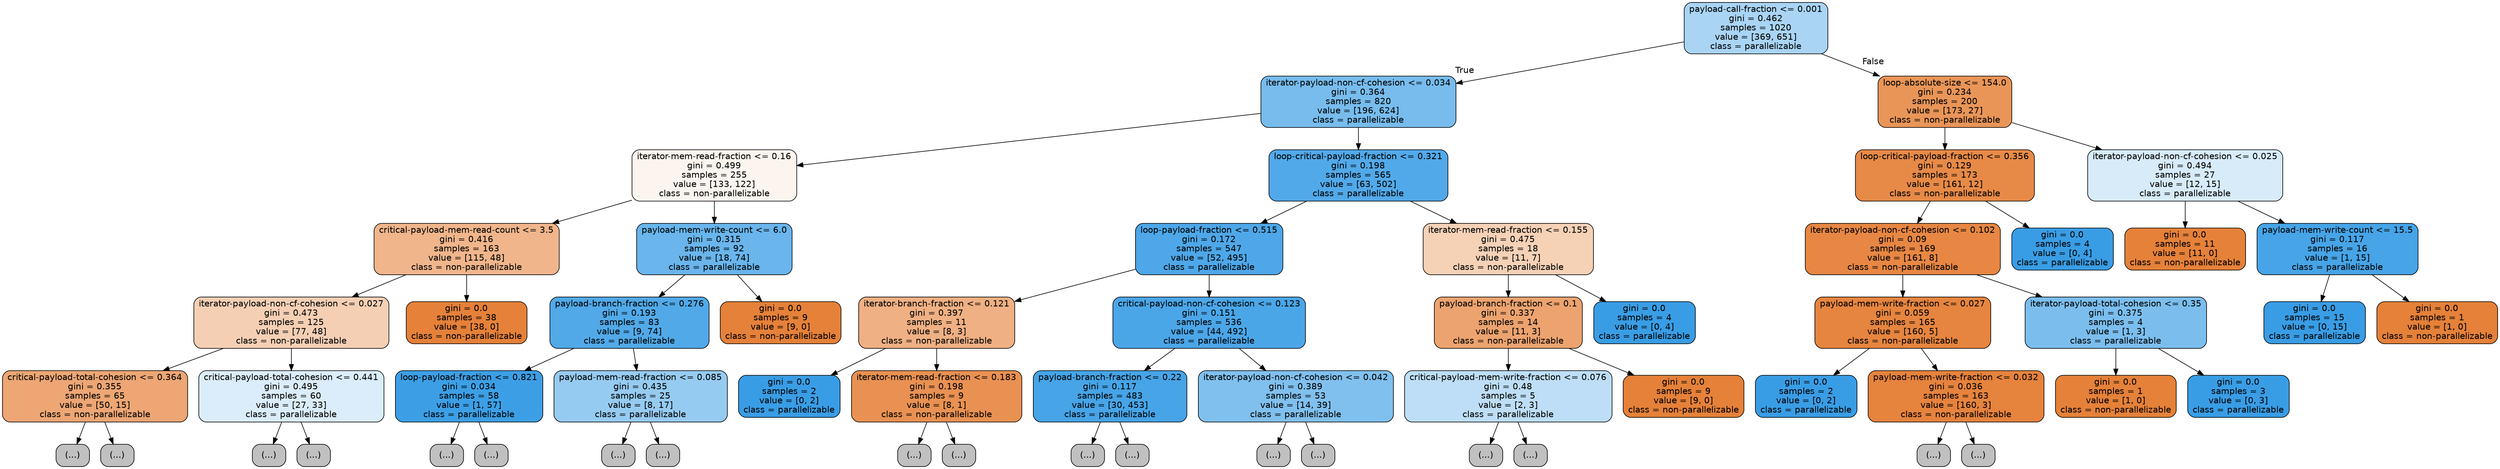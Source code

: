 digraph Tree {
node [shape=box, style="filled, rounded", color="black", fontname=helvetica] ;
edge [fontname=helvetica] ;
0 [label="payload-call-fraction <= 0.001\ngini = 0.462\nsamples = 1020\nvalue = [369, 651]\nclass = parallelizable", fillcolor="#399de56e"] ;
1 [label="iterator-payload-non-cf-cohesion <= 0.034\ngini = 0.364\nsamples = 820\nvalue = [196, 624]\nclass = parallelizable", fillcolor="#399de5af"] ;
0 -> 1 [labeldistance=2.5, labelangle=45, headlabel="True"] ;
2 [label="iterator-mem-read-fraction <= 0.16\ngini = 0.499\nsamples = 255\nvalue = [133, 122]\nclass = non-parallelizable", fillcolor="#e5813915"] ;
1 -> 2 ;
3 [label="critical-payload-mem-read-count <= 3.5\ngini = 0.416\nsamples = 163\nvalue = [115, 48]\nclass = non-parallelizable", fillcolor="#e5813995"] ;
2 -> 3 ;
4 [label="iterator-payload-non-cf-cohesion <= 0.027\ngini = 0.473\nsamples = 125\nvalue = [77, 48]\nclass = non-parallelizable", fillcolor="#e5813960"] ;
3 -> 4 ;
5 [label="critical-payload-total-cohesion <= 0.364\ngini = 0.355\nsamples = 65\nvalue = [50, 15]\nclass = non-parallelizable", fillcolor="#e58139b3"] ;
4 -> 5 ;
6 [label="(...)", fillcolor="#C0C0C0"] ;
5 -> 6 ;
19 [label="(...)", fillcolor="#C0C0C0"] ;
5 -> 19 ;
30 [label="critical-payload-total-cohesion <= 0.441\ngini = 0.495\nsamples = 60\nvalue = [27, 33]\nclass = parallelizable", fillcolor="#399de52e"] ;
4 -> 30 ;
31 [label="(...)", fillcolor="#C0C0C0"] ;
30 -> 31 ;
48 [label="(...)", fillcolor="#C0C0C0"] ;
30 -> 48 ;
53 [label="gini = 0.0\nsamples = 38\nvalue = [38, 0]\nclass = non-parallelizable", fillcolor="#e58139ff"] ;
3 -> 53 ;
54 [label="payload-mem-write-count <= 6.0\ngini = 0.315\nsamples = 92\nvalue = [18, 74]\nclass = parallelizable", fillcolor="#399de5c1"] ;
2 -> 54 ;
55 [label="payload-branch-fraction <= 0.276\ngini = 0.193\nsamples = 83\nvalue = [9, 74]\nclass = parallelizable", fillcolor="#399de5e0"] ;
54 -> 55 ;
56 [label="loop-payload-fraction <= 0.821\ngini = 0.034\nsamples = 58\nvalue = [1, 57]\nclass = parallelizable", fillcolor="#399de5fb"] ;
55 -> 56 ;
57 [label="(...)", fillcolor="#C0C0C0"] ;
56 -> 57 ;
60 [label="(...)", fillcolor="#C0C0C0"] ;
56 -> 60 ;
61 [label="payload-mem-read-fraction <= 0.085\ngini = 0.435\nsamples = 25\nvalue = [8, 17]\nclass = parallelizable", fillcolor="#399de587"] ;
55 -> 61 ;
62 [label="(...)", fillcolor="#C0C0C0"] ;
61 -> 62 ;
71 [label="(...)", fillcolor="#C0C0C0"] ;
61 -> 71 ;
74 [label="gini = 0.0\nsamples = 9\nvalue = [9, 0]\nclass = non-parallelizable", fillcolor="#e58139ff"] ;
54 -> 74 ;
75 [label="loop-critical-payload-fraction <= 0.321\ngini = 0.198\nsamples = 565\nvalue = [63, 502]\nclass = parallelizable", fillcolor="#399de5df"] ;
1 -> 75 ;
76 [label="loop-payload-fraction <= 0.515\ngini = 0.172\nsamples = 547\nvalue = [52, 495]\nclass = parallelizable", fillcolor="#399de5e4"] ;
75 -> 76 ;
77 [label="iterator-branch-fraction <= 0.121\ngini = 0.397\nsamples = 11\nvalue = [8, 3]\nclass = non-parallelizable", fillcolor="#e581399f"] ;
76 -> 77 ;
78 [label="gini = 0.0\nsamples = 2\nvalue = [0, 2]\nclass = parallelizable", fillcolor="#399de5ff"] ;
77 -> 78 ;
79 [label="iterator-mem-read-fraction <= 0.183\ngini = 0.198\nsamples = 9\nvalue = [8, 1]\nclass = non-parallelizable", fillcolor="#e58139df"] ;
77 -> 79 ;
80 [label="(...)", fillcolor="#C0C0C0"] ;
79 -> 80 ;
81 [label="(...)", fillcolor="#C0C0C0"] ;
79 -> 81 ;
82 [label="critical-payload-non-cf-cohesion <= 0.123\ngini = 0.151\nsamples = 536\nvalue = [44, 492]\nclass = parallelizable", fillcolor="#399de5e8"] ;
76 -> 82 ;
83 [label="payload-branch-fraction <= 0.22\ngini = 0.117\nsamples = 483\nvalue = [30, 453]\nclass = parallelizable", fillcolor="#399de5ee"] ;
82 -> 83 ;
84 [label="(...)", fillcolor="#C0C0C0"] ;
83 -> 84 ;
113 [label="(...)", fillcolor="#C0C0C0"] ;
83 -> 113 ;
128 [label="iterator-payload-non-cf-cohesion <= 0.042\ngini = 0.389\nsamples = 53\nvalue = [14, 39]\nclass = parallelizable", fillcolor="#399de5a3"] ;
82 -> 128 ;
129 [label="(...)", fillcolor="#C0C0C0"] ;
128 -> 129 ;
138 [label="(...)", fillcolor="#C0C0C0"] ;
128 -> 138 ;
147 [label="iterator-mem-read-fraction <= 0.155\ngini = 0.475\nsamples = 18\nvalue = [11, 7]\nclass = non-parallelizable", fillcolor="#e581395d"] ;
75 -> 147 ;
148 [label="payload-branch-fraction <= 0.1\ngini = 0.337\nsamples = 14\nvalue = [11, 3]\nclass = non-parallelizable", fillcolor="#e58139b9"] ;
147 -> 148 ;
149 [label="critical-payload-mem-write-fraction <= 0.076\ngini = 0.48\nsamples = 5\nvalue = [2, 3]\nclass = parallelizable", fillcolor="#399de555"] ;
148 -> 149 ;
150 [label="(...)", fillcolor="#C0C0C0"] ;
149 -> 150 ;
151 [label="(...)", fillcolor="#C0C0C0"] ;
149 -> 151 ;
152 [label="gini = 0.0\nsamples = 9\nvalue = [9, 0]\nclass = non-parallelizable", fillcolor="#e58139ff"] ;
148 -> 152 ;
153 [label="gini = 0.0\nsamples = 4\nvalue = [0, 4]\nclass = parallelizable", fillcolor="#399de5ff"] ;
147 -> 153 ;
154 [label="loop-absolute-size <= 154.0\ngini = 0.234\nsamples = 200\nvalue = [173, 27]\nclass = non-parallelizable", fillcolor="#e58139d7"] ;
0 -> 154 [labeldistance=2.5, labelangle=-45, headlabel="False"] ;
155 [label="loop-critical-payload-fraction <= 0.356\ngini = 0.129\nsamples = 173\nvalue = [161, 12]\nclass = non-parallelizable", fillcolor="#e58139ec"] ;
154 -> 155 ;
156 [label="iterator-payload-non-cf-cohesion <= 0.102\ngini = 0.09\nsamples = 169\nvalue = [161, 8]\nclass = non-parallelizable", fillcolor="#e58139f2"] ;
155 -> 156 ;
157 [label="payload-mem-write-fraction <= 0.027\ngini = 0.059\nsamples = 165\nvalue = [160, 5]\nclass = non-parallelizable", fillcolor="#e58139f7"] ;
156 -> 157 ;
158 [label="gini = 0.0\nsamples = 2\nvalue = [0, 2]\nclass = parallelizable", fillcolor="#399de5ff"] ;
157 -> 158 ;
159 [label="payload-mem-write-fraction <= 0.032\ngini = 0.036\nsamples = 163\nvalue = [160, 3]\nclass = non-parallelizable", fillcolor="#e58139fa"] ;
157 -> 159 ;
160 [label="(...)", fillcolor="#C0C0C0"] ;
159 -> 160 ;
163 [label="(...)", fillcolor="#C0C0C0"] ;
159 -> 163 ;
170 [label="iterator-payload-total-cohesion <= 0.35\ngini = 0.375\nsamples = 4\nvalue = [1, 3]\nclass = parallelizable", fillcolor="#399de5aa"] ;
156 -> 170 ;
171 [label="gini = 0.0\nsamples = 1\nvalue = [1, 0]\nclass = non-parallelizable", fillcolor="#e58139ff"] ;
170 -> 171 ;
172 [label="gini = 0.0\nsamples = 3\nvalue = [0, 3]\nclass = parallelizable", fillcolor="#399de5ff"] ;
170 -> 172 ;
173 [label="gini = 0.0\nsamples = 4\nvalue = [0, 4]\nclass = parallelizable", fillcolor="#399de5ff"] ;
155 -> 173 ;
174 [label="iterator-payload-non-cf-cohesion <= 0.025\ngini = 0.494\nsamples = 27\nvalue = [12, 15]\nclass = parallelizable", fillcolor="#399de533"] ;
154 -> 174 ;
175 [label="gini = 0.0\nsamples = 11\nvalue = [11, 0]\nclass = non-parallelizable", fillcolor="#e58139ff"] ;
174 -> 175 ;
176 [label="payload-mem-write-count <= 15.5\ngini = 0.117\nsamples = 16\nvalue = [1, 15]\nclass = parallelizable", fillcolor="#399de5ee"] ;
174 -> 176 ;
177 [label="gini = 0.0\nsamples = 15\nvalue = [0, 15]\nclass = parallelizable", fillcolor="#399de5ff"] ;
176 -> 177 ;
178 [label="gini = 0.0\nsamples = 1\nvalue = [1, 0]\nclass = non-parallelizable", fillcolor="#e58139ff"] ;
176 -> 178 ;
}
